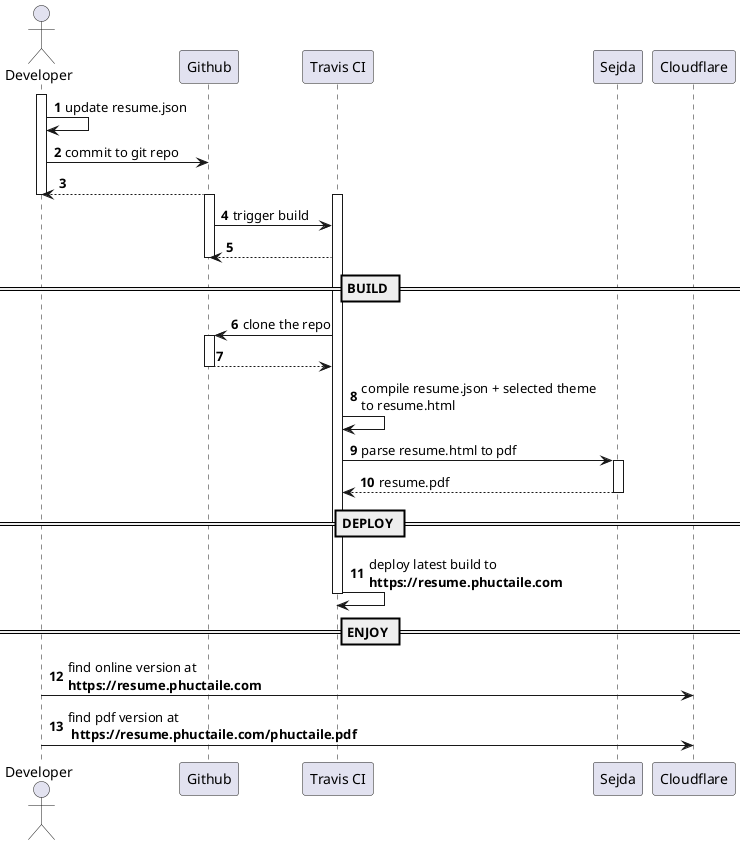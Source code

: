 @startuml resume sequence diagram
actor Developer as dev
participant "Github" as github
participant "Travis CI" as travis
participant "Sejda" as sejda
participant "Cloudflare" as cdn
autonumber
activate dev
dev -> dev: update resume.json
dev -> github: commit to git repo
return
deactivate dev
activate github
activate travis
github -> travis: trigger build
travis --> github
deactivate github
== BUILD ==

travis -> github: clone the repo
activate github
github --> travis:
deactivate github
travis -> travis: compile resume.json + selected theme\nto resume.html

travis -> sejda: parse resume.html to pdf
activate sejda
sejda --> travis: resume.pdf
deactivate sejda
== DEPLOY ==
travis -> travis: deploy latest build to\n<b>https://resume.phuctaile.com</b>
deactivate travis
== ENJOY ==
dev -> cdn: find online version at\n<b>https://resume.phuctaile.com</b>
dev -> cdn: find pdf version at\n <b>https://resume.phuctaile.com/phuctaile.pdf</b>
@enduml
